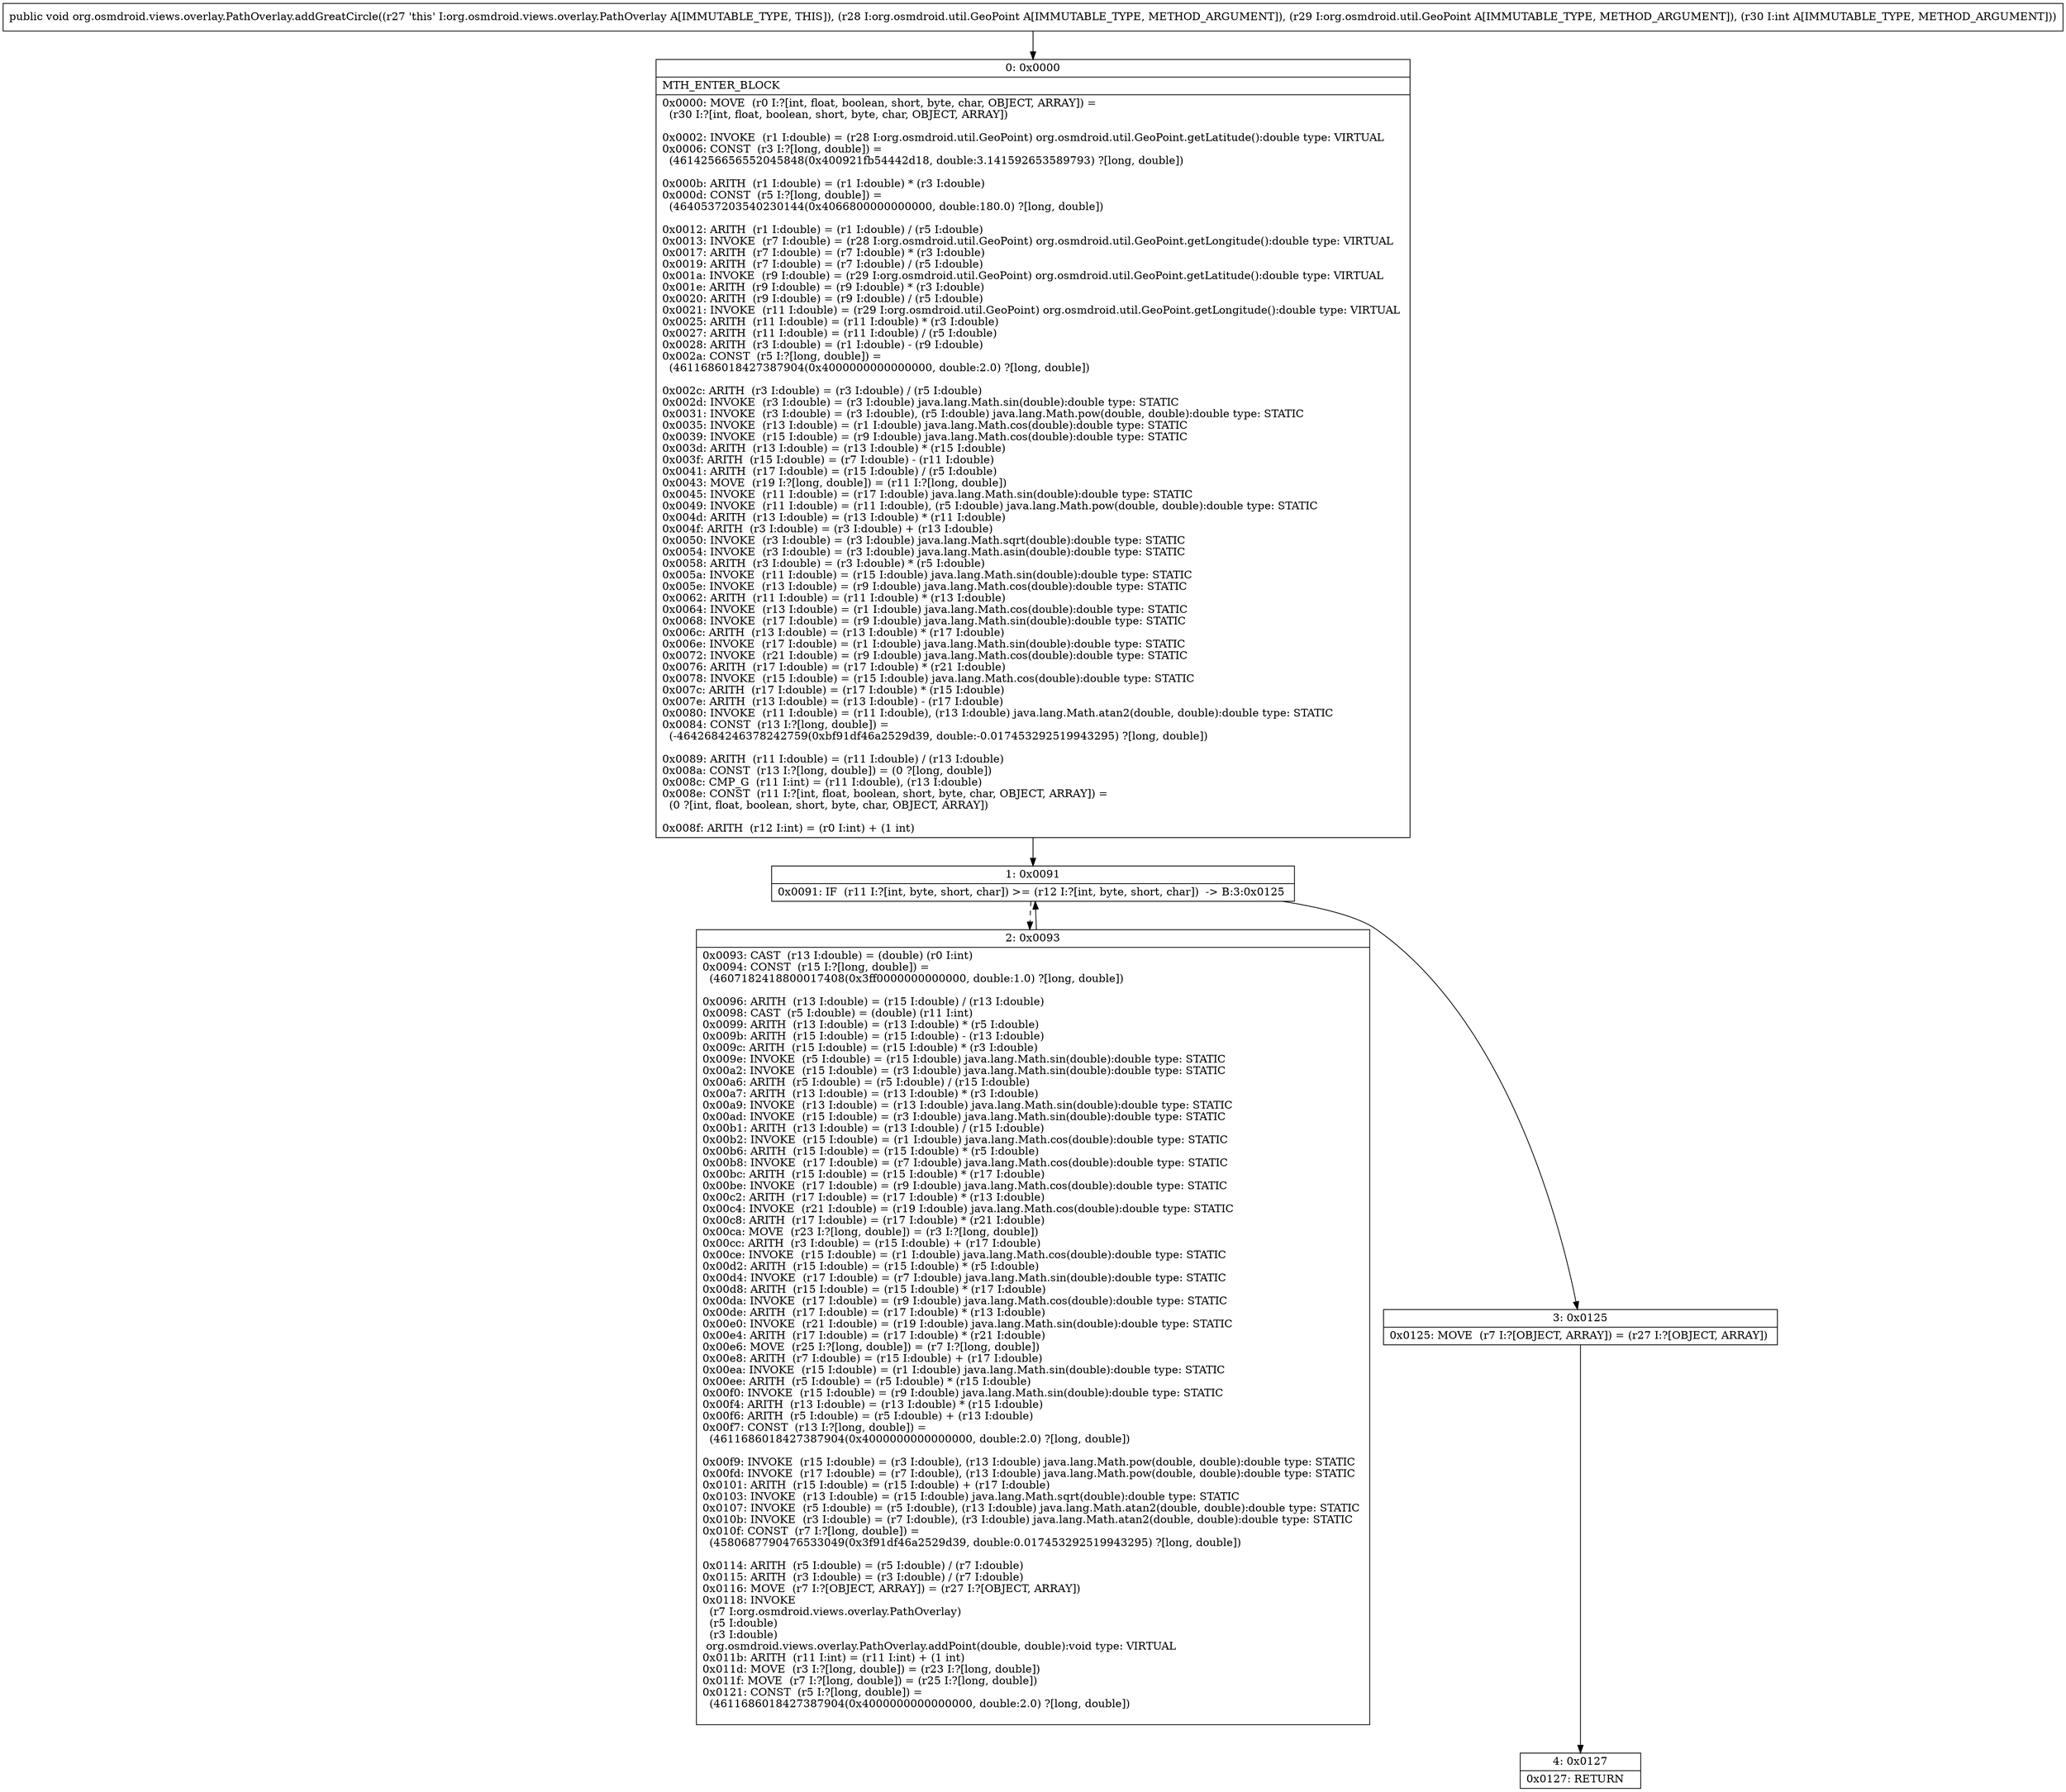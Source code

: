 digraph "CFG fororg.osmdroid.views.overlay.PathOverlay.addGreatCircle(Lorg\/osmdroid\/util\/GeoPoint;Lorg\/osmdroid\/util\/GeoPoint;I)V" {
Node_0 [shape=record,label="{0\:\ 0x0000|MTH_ENTER_BLOCK\l|0x0000: MOVE  (r0 I:?[int, float, boolean, short, byte, char, OBJECT, ARRAY]) = \l  (r30 I:?[int, float, boolean, short, byte, char, OBJECT, ARRAY])\l \l0x0002: INVOKE  (r1 I:double) = (r28 I:org.osmdroid.util.GeoPoint) org.osmdroid.util.GeoPoint.getLatitude():double type: VIRTUAL \l0x0006: CONST  (r3 I:?[long, double]) = \l  (4614256656552045848(0x400921fb54442d18, double:3.141592653589793) ?[long, double])\l \l0x000b: ARITH  (r1 I:double) = (r1 I:double) * (r3 I:double) \l0x000d: CONST  (r5 I:?[long, double]) = \l  (4640537203540230144(0x4066800000000000, double:180.0) ?[long, double])\l \l0x0012: ARITH  (r1 I:double) = (r1 I:double) \/ (r5 I:double) \l0x0013: INVOKE  (r7 I:double) = (r28 I:org.osmdroid.util.GeoPoint) org.osmdroid.util.GeoPoint.getLongitude():double type: VIRTUAL \l0x0017: ARITH  (r7 I:double) = (r7 I:double) * (r3 I:double) \l0x0019: ARITH  (r7 I:double) = (r7 I:double) \/ (r5 I:double) \l0x001a: INVOKE  (r9 I:double) = (r29 I:org.osmdroid.util.GeoPoint) org.osmdroid.util.GeoPoint.getLatitude():double type: VIRTUAL \l0x001e: ARITH  (r9 I:double) = (r9 I:double) * (r3 I:double) \l0x0020: ARITH  (r9 I:double) = (r9 I:double) \/ (r5 I:double) \l0x0021: INVOKE  (r11 I:double) = (r29 I:org.osmdroid.util.GeoPoint) org.osmdroid.util.GeoPoint.getLongitude():double type: VIRTUAL \l0x0025: ARITH  (r11 I:double) = (r11 I:double) * (r3 I:double) \l0x0027: ARITH  (r11 I:double) = (r11 I:double) \/ (r5 I:double) \l0x0028: ARITH  (r3 I:double) = (r1 I:double) \- (r9 I:double) \l0x002a: CONST  (r5 I:?[long, double]) = \l  (4611686018427387904(0x4000000000000000, double:2.0) ?[long, double])\l \l0x002c: ARITH  (r3 I:double) = (r3 I:double) \/ (r5 I:double) \l0x002d: INVOKE  (r3 I:double) = (r3 I:double) java.lang.Math.sin(double):double type: STATIC \l0x0031: INVOKE  (r3 I:double) = (r3 I:double), (r5 I:double) java.lang.Math.pow(double, double):double type: STATIC \l0x0035: INVOKE  (r13 I:double) = (r1 I:double) java.lang.Math.cos(double):double type: STATIC \l0x0039: INVOKE  (r15 I:double) = (r9 I:double) java.lang.Math.cos(double):double type: STATIC \l0x003d: ARITH  (r13 I:double) = (r13 I:double) * (r15 I:double) \l0x003f: ARITH  (r15 I:double) = (r7 I:double) \- (r11 I:double) \l0x0041: ARITH  (r17 I:double) = (r15 I:double) \/ (r5 I:double) \l0x0043: MOVE  (r19 I:?[long, double]) = (r11 I:?[long, double]) \l0x0045: INVOKE  (r11 I:double) = (r17 I:double) java.lang.Math.sin(double):double type: STATIC \l0x0049: INVOKE  (r11 I:double) = (r11 I:double), (r5 I:double) java.lang.Math.pow(double, double):double type: STATIC \l0x004d: ARITH  (r13 I:double) = (r13 I:double) * (r11 I:double) \l0x004f: ARITH  (r3 I:double) = (r3 I:double) + (r13 I:double) \l0x0050: INVOKE  (r3 I:double) = (r3 I:double) java.lang.Math.sqrt(double):double type: STATIC \l0x0054: INVOKE  (r3 I:double) = (r3 I:double) java.lang.Math.asin(double):double type: STATIC \l0x0058: ARITH  (r3 I:double) = (r3 I:double) * (r5 I:double) \l0x005a: INVOKE  (r11 I:double) = (r15 I:double) java.lang.Math.sin(double):double type: STATIC \l0x005e: INVOKE  (r13 I:double) = (r9 I:double) java.lang.Math.cos(double):double type: STATIC \l0x0062: ARITH  (r11 I:double) = (r11 I:double) * (r13 I:double) \l0x0064: INVOKE  (r13 I:double) = (r1 I:double) java.lang.Math.cos(double):double type: STATIC \l0x0068: INVOKE  (r17 I:double) = (r9 I:double) java.lang.Math.sin(double):double type: STATIC \l0x006c: ARITH  (r13 I:double) = (r13 I:double) * (r17 I:double) \l0x006e: INVOKE  (r17 I:double) = (r1 I:double) java.lang.Math.sin(double):double type: STATIC \l0x0072: INVOKE  (r21 I:double) = (r9 I:double) java.lang.Math.cos(double):double type: STATIC \l0x0076: ARITH  (r17 I:double) = (r17 I:double) * (r21 I:double) \l0x0078: INVOKE  (r15 I:double) = (r15 I:double) java.lang.Math.cos(double):double type: STATIC \l0x007c: ARITH  (r17 I:double) = (r17 I:double) * (r15 I:double) \l0x007e: ARITH  (r13 I:double) = (r13 I:double) \- (r17 I:double) \l0x0080: INVOKE  (r11 I:double) = (r11 I:double), (r13 I:double) java.lang.Math.atan2(double, double):double type: STATIC \l0x0084: CONST  (r13 I:?[long, double]) = \l  (\-4642684246378242759(0xbf91df46a2529d39, double:\-0.017453292519943295) ?[long, double])\l \l0x0089: ARITH  (r11 I:double) = (r11 I:double) \/ (r13 I:double) \l0x008a: CONST  (r13 I:?[long, double]) = (0 ?[long, double]) \l0x008c: CMP_G  (r11 I:int) = (r11 I:double), (r13 I:double) \l0x008e: CONST  (r11 I:?[int, float, boolean, short, byte, char, OBJECT, ARRAY]) = \l  (0 ?[int, float, boolean, short, byte, char, OBJECT, ARRAY])\l \l0x008f: ARITH  (r12 I:int) = (r0 I:int) + (1 int) \l}"];
Node_1 [shape=record,label="{1\:\ 0x0091|0x0091: IF  (r11 I:?[int, byte, short, char]) \>= (r12 I:?[int, byte, short, char])  \-\> B:3:0x0125 \l}"];
Node_2 [shape=record,label="{2\:\ 0x0093|0x0093: CAST  (r13 I:double) = (double) (r0 I:int) \l0x0094: CONST  (r15 I:?[long, double]) = \l  (4607182418800017408(0x3ff0000000000000, double:1.0) ?[long, double])\l \l0x0096: ARITH  (r13 I:double) = (r15 I:double) \/ (r13 I:double) \l0x0098: CAST  (r5 I:double) = (double) (r11 I:int) \l0x0099: ARITH  (r13 I:double) = (r13 I:double) * (r5 I:double) \l0x009b: ARITH  (r15 I:double) = (r15 I:double) \- (r13 I:double) \l0x009c: ARITH  (r15 I:double) = (r15 I:double) * (r3 I:double) \l0x009e: INVOKE  (r5 I:double) = (r15 I:double) java.lang.Math.sin(double):double type: STATIC \l0x00a2: INVOKE  (r15 I:double) = (r3 I:double) java.lang.Math.sin(double):double type: STATIC \l0x00a6: ARITH  (r5 I:double) = (r5 I:double) \/ (r15 I:double) \l0x00a7: ARITH  (r13 I:double) = (r13 I:double) * (r3 I:double) \l0x00a9: INVOKE  (r13 I:double) = (r13 I:double) java.lang.Math.sin(double):double type: STATIC \l0x00ad: INVOKE  (r15 I:double) = (r3 I:double) java.lang.Math.sin(double):double type: STATIC \l0x00b1: ARITH  (r13 I:double) = (r13 I:double) \/ (r15 I:double) \l0x00b2: INVOKE  (r15 I:double) = (r1 I:double) java.lang.Math.cos(double):double type: STATIC \l0x00b6: ARITH  (r15 I:double) = (r15 I:double) * (r5 I:double) \l0x00b8: INVOKE  (r17 I:double) = (r7 I:double) java.lang.Math.cos(double):double type: STATIC \l0x00bc: ARITH  (r15 I:double) = (r15 I:double) * (r17 I:double) \l0x00be: INVOKE  (r17 I:double) = (r9 I:double) java.lang.Math.cos(double):double type: STATIC \l0x00c2: ARITH  (r17 I:double) = (r17 I:double) * (r13 I:double) \l0x00c4: INVOKE  (r21 I:double) = (r19 I:double) java.lang.Math.cos(double):double type: STATIC \l0x00c8: ARITH  (r17 I:double) = (r17 I:double) * (r21 I:double) \l0x00ca: MOVE  (r23 I:?[long, double]) = (r3 I:?[long, double]) \l0x00cc: ARITH  (r3 I:double) = (r15 I:double) + (r17 I:double) \l0x00ce: INVOKE  (r15 I:double) = (r1 I:double) java.lang.Math.cos(double):double type: STATIC \l0x00d2: ARITH  (r15 I:double) = (r15 I:double) * (r5 I:double) \l0x00d4: INVOKE  (r17 I:double) = (r7 I:double) java.lang.Math.sin(double):double type: STATIC \l0x00d8: ARITH  (r15 I:double) = (r15 I:double) * (r17 I:double) \l0x00da: INVOKE  (r17 I:double) = (r9 I:double) java.lang.Math.cos(double):double type: STATIC \l0x00de: ARITH  (r17 I:double) = (r17 I:double) * (r13 I:double) \l0x00e0: INVOKE  (r21 I:double) = (r19 I:double) java.lang.Math.sin(double):double type: STATIC \l0x00e4: ARITH  (r17 I:double) = (r17 I:double) * (r21 I:double) \l0x00e6: MOVE  (r25 I:?[long, double]) = (r7 I:?[long, double]) \l0x00e8: ARITH  (r7 I:double) = (r15 I:double) + (r17 I:double) \l0x00ea: INVOKE  (r15 I:double) = (r1 I:double) java.lang.Math.sin(double):double type: STATIC \l0x00ee: ARITH  (r5 I:double) = (r5 I:double) * (r15 I:double) \l0x00f0: INVOKE  (r15 I:double) = (r9 I:double) java.lang.Math.sin(double):double type: STATIC \l0x00f4: ARITH  (r13 I:double) = (r13 I:double) * (r15 I:double) \l0x00f6: ARITH  (r5 I:double) = (r5 I:double) + (r13 I:double) \l0x00f7: CONST  (r13 I:?[long, double]) = \l  (4611686018427387904(0x4000000000000000, double:2.0) ?[long, double])\l \l0x00f9: INVOKE  (r15 I:double) = (r3 I:double), (r13 I:double) java.lang.Math.pow(double, double):double type: STATIC \l0x00fd: INVOKE  (r17 I:double) = (r7 I:double), (r13 I:double) java.lang.Math.pow(double, double):double type: STATIC \l0x0101: ARITH  (r15 I:double) = (r15 I:double) + (r17 I:double) \l0x0103: INVOKE  (r13 I:double) = (r15 I:double) java.lang.Math.sqrt(double):double type: STATIC \l0x0107: INVOKE  (r5 I:double) = (r5 I:double), (r13 I:double) java.lang.Math.atan2(double, double):double type: STATIC \l0x010b: INVOKE  (r3 I:double) = (r7 I:double), (r3 I:double) java.lang.Math.atan2(double, double):double type: STATIC \l0x010f: CONST  (r7 I:?[long, double]) = \l  (4580687790476533049(0x3f91df46a2529d39, double:0.017453292519943295) ?[long, double])\l \l0x0114: ARITH  (r5 I:double) = (r5 I:double) \/ (r7 I:double) \l0x0115: ARITH  (r3 I:double) = (r3 I:double) \/ (r7 I:double) \l0x0116: MOVE  (r7 I:?[OBJECT, ARRAY]) = (r27 I:?[OBJECT, ARRAY]) \l0x0118: INVOKE  \l  (r7 I:org.osmdroid.views.overlay.PathOverlay)\l  (r5 I:double)\l  (r3 I:double)\l org.osmdroid.views.overlay.PathOverlay.addPoint(double, double):void type: VIRTUAL \l0x011b: ARITH  (r11 I:int) = (r11 I:int) + (1 int) \l0x011d: MOVE  (r3 I:?[long, double]) = (r23 I:?[long, double]) \l0x011f: MOVE  (r7 I:?[long, double]) = (r25 I:?[long, double]) \l0x0121: CONST  (r5 I:?[long, double]) = \l  (4611686018427387904(0x4000000000000000, double:2.0) ?[long, double])\l \l}"];
Node_3 [shape=record,label="{3\:\ 0x0125|0x0125: MOVE  (r7 I:?[OBJECT, ARRAY]) = (r27 I:?[OBJECT, ARRAY]) \l}"];
Node_4 [shape=record,label="{4\:\ 0x0127|0x0127: RETURN   \l}"];
MethodNode[shape=record,label="{public void org.osmdroid.views.overlay.PathOverlay.addGreatCircle((r27 'this' I:org.osmdroid.views.overlay.PathOverlay A[IMMUTABLE_TYPE, THIS]), (r28 I:org.osmdroid.util.GeoPoint A[IMMUTABLE_TYPE, METHOD_ARGUMENT]), (r29 I:org.osmdroid.util.GeoPoint A[IMMUTABLE_TYPE, METHOD_ARGUMENT]), (r30 I:int A[IMMUTABLE_TYPE, METHOD_ARGUMENT])) }"];
MethodNode -> Node_0;
Node_0 -> Node_1;
Node_1 -> Node_2[style=dashed];
Node_1 -> Node_3;
Node_2 -> Node_1;
Node_3 -> Node_4;
}

